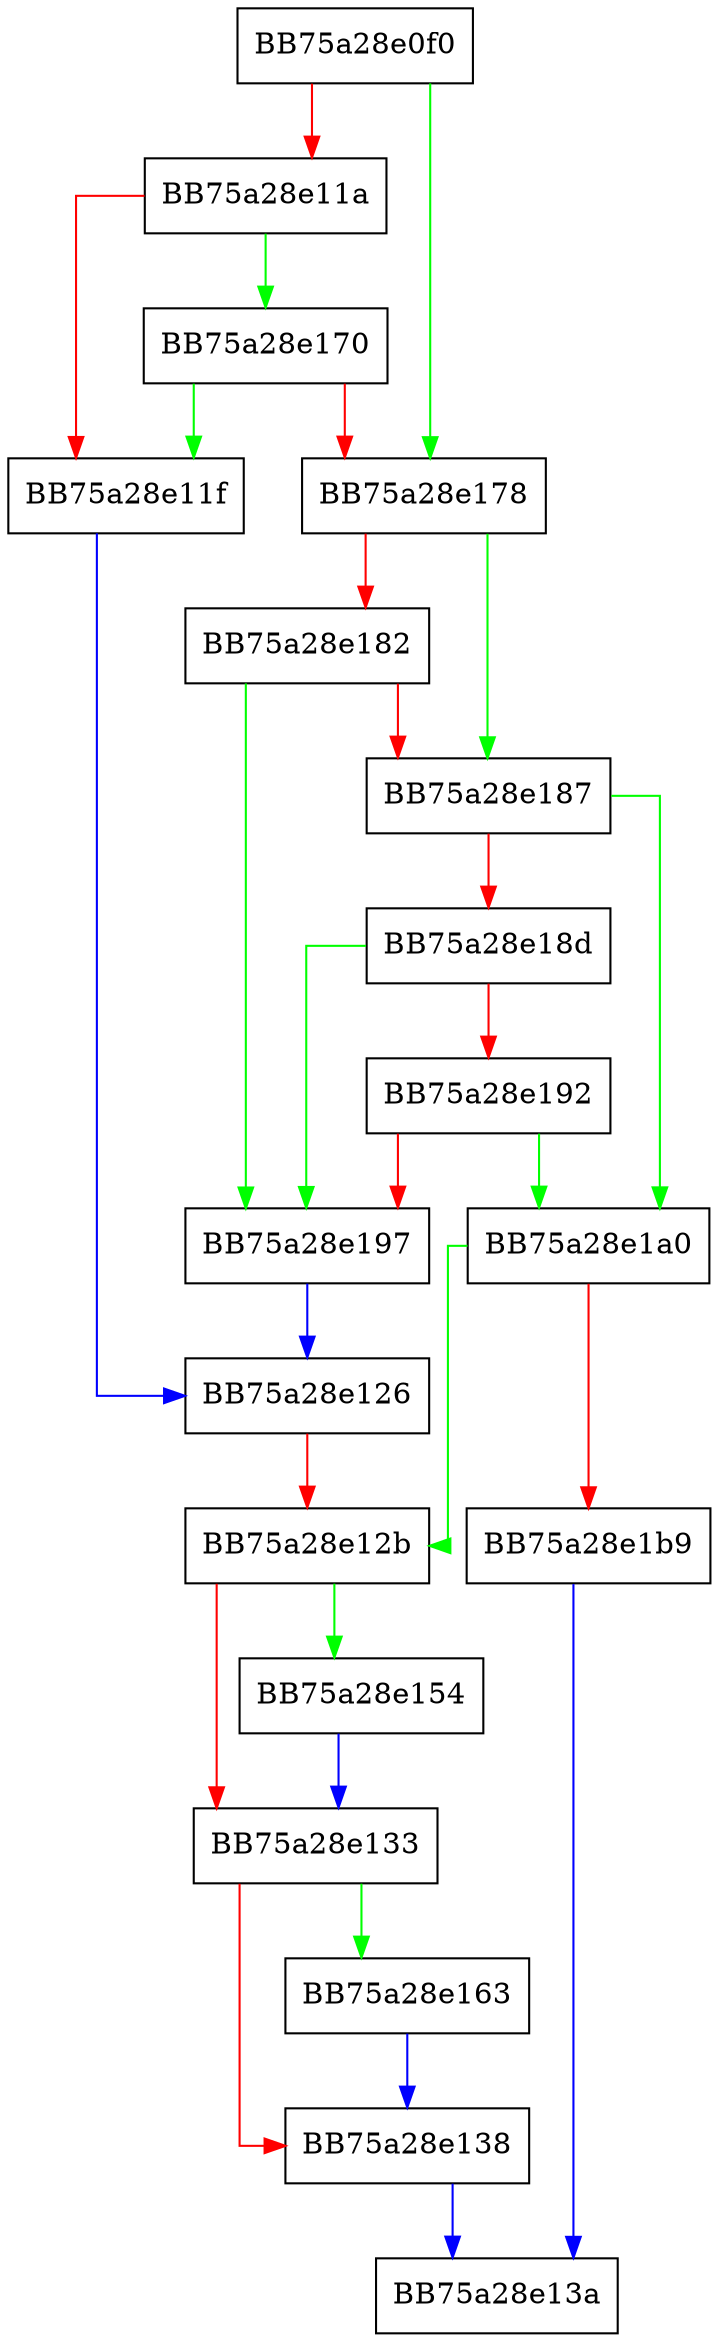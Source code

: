 digraph sqlite3WindowAlloc {
  node [shape="box"];
  graph [splines=ortho];
  BB75a28e0f0 -> BB75a28e178 [color="green"];
  BB75a28e0f0 -> BB75a28e11a [color="red"];
  BB75a28e11a -> BB75a28e170 [color="green"];
  BB75a28e11a -> BB75a28e11f [color="red"];
  BB75a28e11f -> BB75a28e126 [color="blue"];
  BB75a28e126 -> BB75a28e12b [color="red"];
  BB75a28e12b -> BB75a28e154 [color="green"];
  BB75a28e12b -> BB75a28e133 [color="red"];
  BB75a28e133 -> BB75a28e163 [color="green"];
  BB75a28e133 -> BB75a28e138 [color="red"];
  BB75a28e138 -> BB75a28e13a [color="blue"];
  BB75a28e154 -> BB75a28e133 [color="blue"];
  BB75a28e163 -> BB75a28e138 [color="blue"];
  BB75a28e170 -> BB75a28e11f [color="green"];
  BB75a28e170 -> BB75a28e178 [color="red"];
  BB75a28e178 -> BB75a28e187 [color="green"];
  BB75a28e178 -> BB75a28e182 [color="red"];
  BB75a28e182 -> BB75a28e197 [color="green"];
  BB75a28e182 -> BB75a28e187 [color="red"];
  BB75a28e187 -> BB75a28e1a0 [color="green"];
  BB75a28e187 -> BB75a28e18d [color="red"];
  BB75a28e18d -> BB75a28e197 [color="green"];
  BB75a28e18d -> BB75a28e192 [color="red"];
  BB75a28e192 -> BB75a28e1a0 [color="green"];
  BB75a28e192 -> BB75a28e197 [color="red"];
  BB75a28e197 -> BB75a28e126 [color="blue"];
  BB75a28e1a0 -> BB75a28e12b [color="green"];
  BB75a28e1a0 -> BB75a28e1b9 [color="red"];
  BB75a28e1b9 -> BB75a28e13a [color="blue"];
}